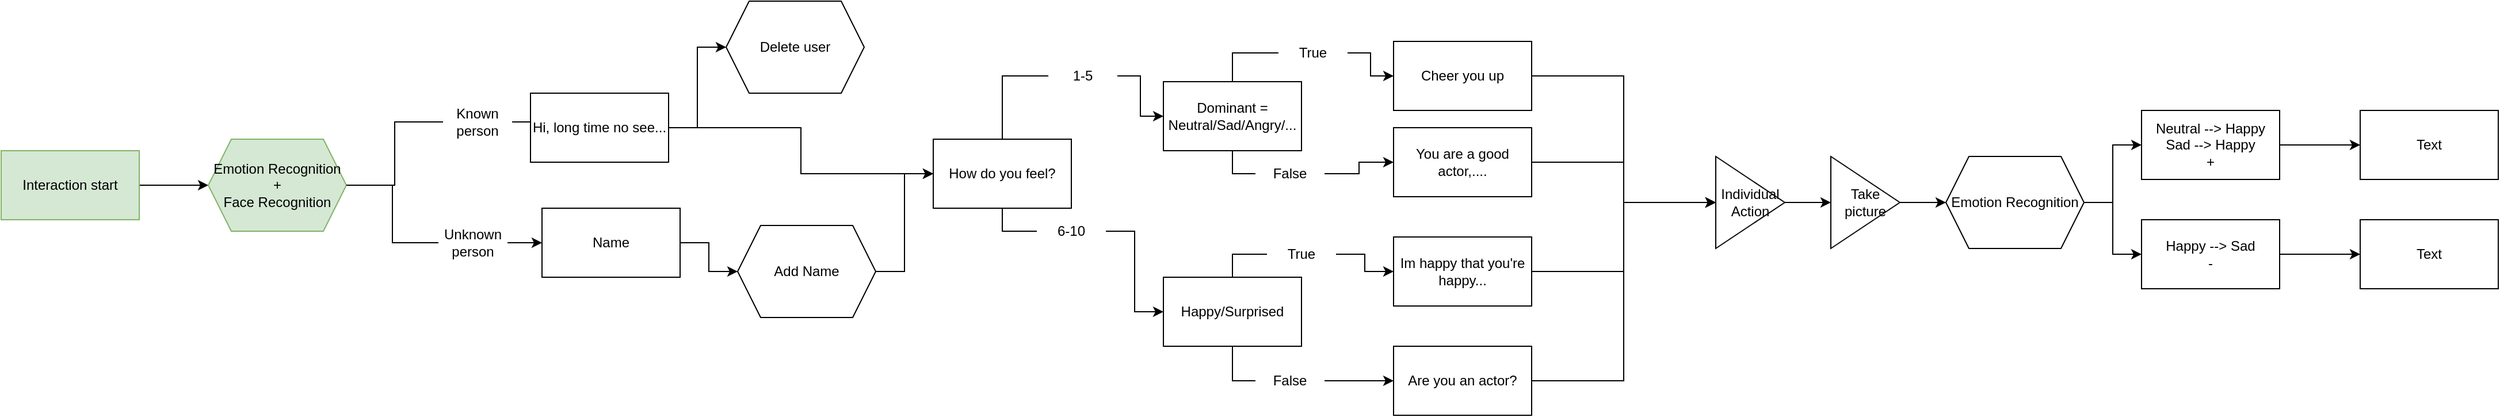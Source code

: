 <mxfile version="20.6.0" type="device"><diagram id="1VZSS36U5JJBFqU-2flU" name="Seite-1"><mxGraphModel dx="860" dy="562" grid="1" gridSize="10" guides="1" tooltips="1" connect="1" arrows="1" fold="1" page="1" pageScale="1" pageWidth="827" pageHeight="1169" math="0" shadow="0"><root><mxCell id="0"/><mxCell id="1" parent="0"/><mxCell id="GfXGNyxVkOguFjrgzP5P-6" style="edgeStyle=orthogonalEdgeStyle;rounded=0;orthogonalLoop=1;jettySize=auto;html=1;entryX=0;entryY=0.5;entryDx=0;entryDy=0;" edge="1" parent="1" source="GfXGNyxVkOguFjrgzP5P-1" target="GfXGNyxVkOguFjrgzP5P-4"><mxGeometry relative="1" as="geometry"/></mxCell><mxCell id="GfXGNyxVkOguFjrgzP5P-1" value="Interaction start" style="rounded=0;whiteSpace=wrap;html=1;fillColor=#d5e8d4;strokeColor=#82b366;" vertex="1" parent="1"><mxGeometry x="30" y="140" width="120" height="60" as="geometry"/></mxCell><mxCell id="GfXGNyxVkOguFjrgzP5P-9" style="edgeStyle=orthogonalEdgeStyle;rounded=0;orthogonalLoop=1;jettySize=auto;html=1;entryX=0;entryY=0.5;entryDx=0;entryDy=0;startArrow=none;" edge="1" parent="1" source="GfXGNyxVkOguFjrgzP5P-11" target="GfXGNyxVkOguFjrgzP5P-7"><mxGeometry relative="1" as="geometry"/></mxCell><mxCell id="GfXGNyxVkOguFjrgzP5P-10" style="edgeStyle=orthogonalEdgeStyle;rounded=0;orthogonalLoop=1;jettySize=auto;html=1;entryX=0;entryY=0.5;entryDx=0;entryDy=0;startArrow=none;" edge="1" parent="1" source="GfXGNyxVkOguFjrgzP5P-13" target="GfXGNyxVkOguFjrgzP5P-8"><mxGeometry relative="1" as="geometry"/></mxCell><mxCell id="GfXGNyxVkOguFjrgzP5P-4" value="Emotion Recognition +&lt;br&gt;Face Recognition" style="shape=hexagon;perimeter=hexagonPerimeter2;whiteSpace=wrap;html=1;fixedSize=1;fillColor=#d5e8d4;strokeColor=#82b366;" vertex="1" parent="1"><mxGeometry x="210" y="130" width="120" height="80" as="geometry"/></mxCell><mxCell id="GfXGNyxVkOguFjrgzP5P-20" style="edgeStyle=orthogonalEdgeStyle;rounded=0;orthogonalLoop=1;jettySize=auto;html=1;entryX=0;entryY=0.5;entryDx=0;entryDy=0;" edge="1" parent="1" source="GfXGNyxVkOguFjrgzP5P-7" target="GfXGNyxVkOguFjrgzP5P-19"><mxGeometry relative="1" as="geometry"/></mxCell><mxCell id="GfXGNyxVkOguFjrgzP5P-74" style="edgeStyle=orthogonalEdgeStyle;rounded=0;orthogonalLoop=1;jettySize=auto;html=1;entryX=0;entryY=0.5;entryDx=0;entryDy=0;fontColor=#FF0000;" edge="1" parent="1" source="GfXGNyxVkOguFjrgzP5P-7" target="GfXGNyxVkOguFjrgzP5P-73"><mxGeometry relative="1" as="geometry"/></mxCell><mxCell id="GfXGNyxVkOguFjrgzP5P-7" value="Hi, long time no see..." style="rounded=0;whiteSpace=wrap;html=1;" vertex="1" parent="1"><mxGeometry x="490" y="90" width="120" height="60" as="geometry"/></mxCell><mxCell id="GfXGNyxVkOguFjrgzP5P-18" style="edgeStyle=orthogonalEdgeStyle;rounded=0;orthogonalLoop=1;jettySize=auto;html=1;" edge="1" parent="1" source="GfXGNyxVkOguFjrgzP5P-8" target="GfXGNyxVkOguFjrgzP5P-17"><mxGeometry relative="1" as="geometry"/></mxCell><mxCell id="GfXGNyxVkOguFjrgzP5P-8" value="Name" style="rounded=0;whiteSpace=wrap;html=1;" vertex="1" parent="1"><mxGeometry x="500" y="190" width="120" height="60" as="geometry"/></mxCell><mxCell id="GfXGNyxVkOguFjrgzP5P-11" value="Known person" style="text;html=1;strokeColor=none;fillColor=none;align=center;verticalAlign=middle;whiteSpace=wrap;rounded=0;" vertex="1" parent="1"><mxGeometry x="414" y="100" width="60" height="30" as="geometry"/></mxCell><mxCell id="GfXGNyxVkOguFjrgzP5P-12" value="" style="edgeStyle=orthogonalEdgeStyle;rounded=0;orthogonalLoop=1;jettySize=auto;html=1;entryX=0;entryY=0.5;entryDx=0;entryDy=0;endArrow=none;" edge="1" parent="1" source="GfXGNyxVkOguFjrgzP5P-4" target="GfXGNyxVkOguFjrgzP5P-11"><mxGeometry relative="1" as="geometry"><mxPoint x="330" y="170" as="sourcePoint"/><mxPoint x="490" y="120" as="targetPoint"/></mxGeometry></mxCell><mxCell id="GfXGNyxVkOguFjrgzP5P-13" value="Unknown person" style="text;html=1;strokeColor=none;fillColor=none;align=center;verticalAlign=middle;whiteSpace=wrap;rounded=0;" vertex="1" parent="1"><mxGeometry x="410" y="205" width="60" height="30" as="geometry"/></mxCell><mxCell id="GfXGNyxVkOguFjrgzP5P-16" value="" style="edgeStyle=orthogonalEdgeStyle;rounded=0;orthogonalLoop=1;jettySize=auto;html=1;entryX=0;entryY=0.5;entryDx=0;entryDy=0;endArrow=none;" edge="1" parent="1" source="GfXGNyxVkOguFjrgzP5P-4" target="GfXGNyxVkOguFjrgzP5P-13"><mxGeometry relative="1" as="geometry"><mxPoint x="330" y="170" as="sourcePoint"/><mxPoint x="490" y="220" as="targetPoint"/></mxGeometry></mxCell><mxCell id="GfXGNyxVkOguFjrgzP5P-21" style="edgeStyle=orthogonalEdgeStyle;rounded=0;orthogonalLoop=1;jettySize=auto;html=1;entryX=0;entryY=0.5;entryDx=0;entryDy=0;" edge="1" parent="1" source="GfXGNyxVkOguFjrgzP5P-17" target="GfXGNyxVkOguFjrgzP5P-19"><mxGeometry relative="1" as="geometry"/></mxCell><mxCell id="GfXGNyxVkOguFjrgzP5P-17" value="Add Name" style="shape=hexagon;perimeter=hexagonPerimeter2;whiteSpace=wrap;html=1;fixedSize=1;" vertex="1" parent="1"><mxGeometry x="670" y="205" width="120" height="80" as="geometry"/></mxCell><mxCell id="GfXGNyxVkOguFjrgzP5P-28" style="edgeStyle=orthogonalEdgeStyle;rounded=0;orthogonalLoop=1;jettySize=auto;html=1;entryX=0;entryY=0.5;entryDx=0;entryDy=0;startArrow=none;" edge="1" parent="1" source="GfXGNyxVkOguFjrgzP5P-30" target="GfXGNyxVkOguFjrgzP5P-26"><mxGeometry relative="1" as="geometry"/></mxCell><mxCell id="GfXGNyxVkOguFjrgzP5P-29" style="edgeStyle=orthogonalEdgeStyle;rounded=0;orthogonalLoop=1;jettySize=auto;html=1;entryX=0;entryY=0.5;entryDx=0;entryDy=0;startArrow=none;" edge="1" parent="1" source="GfXGNyxVkOguFjrgzP5P-32" target="GfXGNyxVkOguFjrgzP5P-27"><mxGeometry relative="1" as="geometry"/></mxCell><mxCell id="GfXGNyxVkOguFjrgzP5P-19" value="How do you feel?" style="rounded=0;whiteSpace=wrap;html=1;" vertex="1" parent="1"><mxGeometry x="840" y="130" width="120" height="60" as="geometry"/></mxCell><mxCell id="GfXGNyxVkOguFjrgzP5P-36" style="edgeStyle=orthogonalEdgeStyle;rounded=0;orthogonalLoop=1;jettySize=auto;html=1;entryX=0;entryY=0.5;entryDx=0;entryDy=0;startArrow=none;" edge="1" parent="1" source="GfXGNyxVkOguFjrgzP5P-38" target="GfXGNyxVkOguFjrgzP5P-34"><mxGeometry relative="1" as="geometry"/></mxCell><mxCell id="GfXGNyxVkOguFjrgzP5P-37" style="edgeStyle=orthogonalEdgeStyle;rounded=0;orthogonalLoop=1;jettySize=auto;html=1;entryX=0;entryY=0.5;entryDx=0;entryDy=0;startArrow=none;" edge="1" parent="1" source="GfXGNyxVkOguFjrgzP5P-40" target="GfXGNyxVkOguFjrgzP5P-35"><mxGeometry relative="1" as="geometry"/></mxCell><mxCell id="GfXGNyxVkOguFjrgzP5P-26" value="Dominant = Neutral/Sad/Angry/..." style="rounded=0;whiteSpace=wrap;html=1;" vertex="1" parent="1"><mxGeometry x="1040" y="80" width="120" height="60" as="geometry"/></mxCell><mxCell id="GfXGNyxVkOguFjrgzP5P-45" style="edgeStyle=orthogonalEdgeStyle;rounded=0;orthogonalLoop=1;jettySize=auto;html=1;entryX=0;entryY=0.5;entryDx=0;entryDy=0;startArrow=none;" edge="1" parent="1" source="GfXGNyxVkOguFjrgzP5P-49" target="GfXGNyxVkOguFjrgzP5P-43"><mxGeometry relative="1" as="geometry"/></mxCell><mxCell id="GfXGNyxVkOguFjrgzP5P-46" style="edgeStyle=orthogonalEdgeStyle;rounded=0;orthogonalLoop=1;jettySize=auto;html=1;entryX=0;entryY=0.5;entryDx=0;entryDy=0;startArrow=none;" edge="1" parent="1" source="GfXGNyxVkOguFjrgzP5P-47" target="GfXGNyxVkOguFjrgzP5P-44"><mxGeometry relative="1" as="geometry"/></mxCell><mxCell id="GfXGNyxVkOguFjrgzP5P-27" value="Happy/Surprised" style="rounded=0;whiteSpace=wrap;html=1;" vertex="1" parent="1"><mxGeometry x="1040" y="250" width="120" height="60" as="geometry"/></mxCell><mxCell id="GfXGNyxVkOguFjrgzP5P-30" value="1-5" style="text;html=1;strokeColor=none;fillColor=none;align=center;verticalAlign=middle;whiteSpace=wrap;rounded=0;" vertex="1" parent="1"><mxGeometry x="940" y="60" width="60" height="30" as="geometry"/></mxCell><mxCell id="GfXGNyxVkOguFjrgzP5P-31" value="" style="edgeStyle=orthogonalEdgeStyle;rounded=0;orthogonalLoop=1;jettySize=auto;html=1;entryX=0;entryY=0.5;entryDx=0;entryDy=0;endArrow=none;" edge="1" parent="1" source="GfXGNyxVkOguFjrgzP5P-19" target="GfXGNyxVkOguFjrgzP5P-30"><mxGeometry relative="1" as="geometry"><mxPoint x="960" y="160" as="sourcePoint"/><mxPoint x="1040" y="110" as="targetPoint"/></mxGeometry></mxCell><mxCell id="GfXGNyxVkOguFjrgzP5P-32" value="6-10" style="text;html=1;strokeColor=none;fillColor=none;align=center;verticalAlign=middle;whiteSpace=wrap;rounded=0;" vertex="1" parent="1"><mxGeometry x="930" y="195" width="60" height="30" as="geometry"/></mxCell><mxCell id="GfXGNyxVkOguFjrgzP5P-33" value="" style="edgeStyle=orthogonalEdgeStyle;rounded=0;orthogonalLoop=1;jettySize=auto;html=1;entryX=0;entryY=0.5;entryDx=0;entryDy=0;endArrow=none;" edge="1" parent="1" source="GfXGNyxVkOguFjrgzP5P-19" target="GfXGNyxVkOguFjrgzP5P-32"><mxGeometry relative="1" as="geometry"><mxPoint x="960" y="160" as="sourcePoint"/><mxPoint x="1040" y="210" as="targetPoint"/></mxGeometry></mxCell><mxCell id="GfXGNyxVkOguFjrgzP5P-52" style="edgeStyle=orthogonalEdgeStyle;rounded=0;orthogonalLoop=1;jettySize=auto;html=1;entryX=0;entryY=0.5;entryDx=0;entryDy=0;" edge="1" parent="1" source="GfXGNyxVkOguFjrgzP5P-34" target="GfXGNyxVkOguFjrgzP5P-51"><mxGeometry relative="1" as="geometry"/></mxCell><mxCell id="GfXGNyxVkOguFjrgzP5P-34" value="Cheer you up" style="rounded=0;whiteSpace=wrap;html=1;" vertex="1" parent="1"><mxGeometry x="1240" y="45" width="120" height="60" as="geometry"/></mxCell><mxCell id="GfXGNyxVkOguFjrgzP5P-53" style="edgeStyle=orthogonalEdgeStyle;rounded=0;orthogonalLoop=1;jettySize=auto;html=1;entryX=0;entryY=0.5;entryDx=0;entryDy=0;" edge="1" parent="1" source="GfXGNyxVkOguFjrgzP5P-35" target="GfXGNyxVkOguFjrgzP5P-51"><mxGeometry relative="1" as="geometry"/></mxCell><mxCell id="GfXGNyxVkOguFjrgzP5P-35" value="You are a good actor,...." style="rounded=0;whiteSpace=wrap;html=1;" vertex="1" parent="1"><mxGeometry x="1240" y="120" width="120" height="60" as="geometry"/></mxCell><mxCell id="GfXGNyxVkOguFjrgzP5P-38" value="True" style="text;html=1;strokeColor=none;fillColor=none;align=center;verticalAlign=middle;whiteSpace=wrap;rounded=0;" vertex="1" parent="1"><mxGeometry x="1140" y="40" width="60" height="30" as="geometry"/></mxCell><mxCell id="GfXGNyxVkOguFjrgzP5P-39" value="" style="edgeStyle=orthogonalEdgeStyle;rounded=0;orthogonalLoop=1;jettySize=auto;html=1;entryX=0;entryY=0.5;entryDx=0;entryDy=0;endArrow=none;" edge="1" parent="1" source="GfXGNyxVkOguFjrgzP5P-26" target="GfXGNyxVkOguFjrgzP5P-38"><mxGeometry relative="1" as="geometry"><mxPoint x="1160" y="110" as="sourcePoint"/><mxPoint x="1240" y="75" as="targetPoint"/></mxGeometry></mxCell><mxCell id="GfXGNyxVkOguFjrgzP5P-40" value="False" style="text;html=1;strokeColor=none;fillColor=none;align=center;verticalAlign=middle;whiteSpace=wrap;rounded=0;" vertex="1" parent="1"><mxGeometry x="1120" y="145" width="60" height="30" as="geometry"/></mxCell><mxCell id="GfXGNyxVkOguFjrgzP5P-41" value="" style="edgeStyle=orthogonalEdgeStyle;rounded=0;orthogonalLoop=1;jettySize=auto;html=1;entryX=0;entryY=0.5;entryDx=0;entryDy=0;endArrow=none;" edge="1" parent="1" source="GfXGNyxVkOguFjrgzP5P-26" target="GfXGNyxVkOguFjrgzP5P-40"><mxGeometry relative="1" as="geometry"><mxPoint x="1160" y="110" as="sourcePoint"/><mxPoint x="1240" y="150" as="targetPoint"/></mxGeometry></mxCell><mxCell id="GfXGNyxVkOguFjrgzP5P-54" style="edgeStyle=orthogonalEdgeStyle;rounded=0;orthogonalLoop=1;jettySize=auto;html=1;entryX=0;entryY=0.5;entryDx=0;entryDy=0;" edge="1" parent="1" source="GfXGNyxVkOguFjrgzP5P-43" target="GfXGNyxVkOguFjrgzP5P-51"><mxGeometry relative="1" as="geometry"/></mxCell><mxCell id="GfXGNyxVkOguFjrgzP5P-43" value="Im happy that you're happy..." style="rounded=0;whiteSpace=wrap;html=1;" vertex="1" parent="1"><mxGeometry x="1240" y="215" width="120" height="60" as="geometry"/></mxCell><mxCell id="GfXGNyxVkOguFjrgzP5P-57" style="edgeStyle=orthogonalEdgeStyle;rounded=0;orthogonalLoop=1;jettySize=auto;html=1;entryX=0;entryY=0.5;entryDx=0;entryDy=0;" edge="1" parent="1" source="GfXGNyxVkOguFjrgzP5P-44" target="GfXGNyxVkOguFjrgzP5P-51"><mxGeometry relative="1" as="geometry"/></mxCell><mxCell id="GfXGNyxVkOguFjrgzP5P-44" value="Are you an actor?" style="rounded=0;whiteSpace=wrap;html=1;" vertex="1" parent="1"><mxGeometry x="1240" y="310" width="120" height="60" as="geometry"/></mxCell><mxCell id="GfXGNyxVkOguFjrgzP5P-47" value="False" style="text;html=1;strokeColor=none;fillColor=none;align=center;verticalAlign=middle;whiteSpace=wrap;rounded=0;" vertex="1" parent="1"><mxGeometry x="1120" y="325" width="60" height="30" as="geometry"/></mxCell><mxCell id="GfXGNyxVkOguFjrgzP5P-48" value="" style="edgeStyle=orthogonalEdgeStyle;rounded=0;orthogonalLoop=1;jettySize=auto;html=1;entryX=0;entryY=0.5;entryDx=0;entryDy=0;endArrow=none;" edge="1" parent="1" source="GfXGNyxVkOguFjrgzP5P-27" target="GfXGNyxVkOguFjrgzP5P-47"><mxGeometry relative="1" as="geometry"><mxPoint x="1160" y="280" as="sourcePoint"/><mxPoint x="1240" y="340" as="targetPoint"/></mxGeometry></mxCell><mxCell id="GfXGNyxVkOguFjrgzP5P-49" value="True" style="text;html=1;strokeColor=none;fillColor=none;align=center;verticalAlign=middle;whiteSpace=wrap;rounded=0;" vertex="1" parent="1"><mxGeometry x="1130" y="215" width="60" height="30" as="geometry"/></mxCell><mxCell id="GfXGNyxVkOguFjrgzP5P-50" value="" style="edgeStyle=orthogonalEdgeStyle;rounded=0;orthogonalLoop=1;jettySize=auto;html=1;entryX=0;entryY=0.5;entryDx=0;entryDy=0;endArrow=none;" edge="1" parent="1" source="GfXGNyxVkOguFjrgzP5P-27" target="GfXGNyxVkOguFjrgzP5P-49"><mxGeometry relative="1" as="geometry"><mxPoint x="1160" y="280" as="sourcePoint"/><mxPoint x="1240" y="245" as="targetPoint"/></mxGeometry></mxCell><mxCell id="GfXGNyxVkOguFjrgzP5P-59" style="edgeStyle=orthogonalEdgeStyle;rounded=0;orthogonalLoop=1;jettySize=auto;html=1;" edge="1" parent="1" source="GfXGNyxVkOguFjrgzP5P-51" target="GfXGNyxVkOguFjrgzP5P-58"><mxGeometry relative="1" as="geometry"/></mxCell><mxCell id="GfXGNyxVkOguFjrgzP5P-51" value="Individual Action" style="triangle;whiteSpace=wrap;html=1;" vertex="1" parent="1"><mxGeometry x="1520" y="145" width="60" height="80" as="geometry"/></mxCell><mxCell id="GfXGNyxVkOguFjrgzP5P-61" style="edgeStyle=orthogonalEdgeStyle;rounded=0;orthogonalLoop=1;jettySize=auto;html=1;" edge="1" parent="1" source="GfXGNyxVkOguFjrgzP5P-58" target="GfXGNyxVkOguFjrgzP5P-60"><mxGeometry relative="1" as="geometry"/></mxCell><mxCell id="GfXGNyxVkOguFjrgzP5P-58" value="Take picture" style="triangle;whiteSpace=wrap;html=1;" vertex="1" parent="1"><mxGeometry x="1620" y="145" width="60" height="80" as="geometry"/></mxCell><mxCell id="GfXGNyxVkOguFjrgzP5P-64" style="edgeStyle=orthogonalEdgeStyle;rounded=0;orthogonalLoop=1;jettySize=auto;html=1;entryX=0;entryY=0.5;entryDx=0;entryDy=0;" edge="1" parent="1" source="GfXGNyxVkOguFjrgzP5P-60" target="GfXGNyxVkOguFjrgzP5P-62"><mxGeometry relative="1" as="geometry"/></mxCell><mxCell id="GfXGNyxVkOguFjrgzP5P-65" style="edgeStyle=orthogonalEdgeStyle;rounded=0;orthogonalLoop=1;jettySize=auto;html=1;entryX=0;entryY=0.5;entryDx=0;entryDy=0;" edge="1" parent="1" source="GfXGNyxVkOguFjrgzP5P-60" target="GfXGNyxVkOguFjrgzP5P-63"><mxGeometry relative="1" as="geometry"/></mxCell><mxCell id="GfXGNyxVkOguFjrgzP5P-60" value="Emotion Recognition" style="shape=hexagon;perimeter=hexagonPerimeter2;whiteSpace=wrap;html=1;fixedSize=1;" vertex="1" parent="1"><mxGeometry x="1720" y="145" width="120" height="80" as="geometry"/></mxCell><mxCell id="GfXGNyxVkOguFjrgzP5P-67" style="edgeStyle=orthogonalEdgeStyle;rounded=0;orthogonalLoop=1;jettySize=auto;html=1;entryX=0;entryY=0.5;entryDx=0;entryDy=0;" edge="1" parent="1" source="GfXGNyxVkOguFjrgzP5P-62" target="GfXGNyxVkOguFjrgzP5P-66"><mxGeometry relative="1" as="geometry"/></mxCell><mxCell id="GfXGNyxVkOguFjrgzP5P-62" value="Neutral --&amp;gt; Happy&lt;br&gt;Sad --&amp;gt; Happy&lt;br&gt;+" style="rounded=0;whiteSpace=wrap;html=1;" vertex="1" parent="1"><mxGeometry x="1890" y="105" width="120" height="60" as="geometry"/></mxCell><mxCell id="GfXGNyxVkOguFjrgzP5P-69" style="edgeStyle=orthogonalEdgeStyle;rounded=0;orthogonalLoop=1;jettySize=auto;html=1;entryX=0;entryY=0.5;entryDx=0;entryDy=0;" edge="1" parent="1" source="GfXGNyxVkOguFjrgzP5P-63" target="GfXGNyxVkOguFjrgzP5P-68"><mxGeometry relative="1" as="geometry"/></mxCell><mxCell id="GfXGNyxVkOguFjrgzP5P-63" value="Happy --&amp;gt; Sad&lt;br&gt;-" style="rounded=0;whiteSpace=wrap;html=1;" vertex="1" parent="1"><mxGeometry x="1890" y="200" width="120" height="60" as="geometry"/></mxCell><mxCell id="GfXGNyxVkOguFjrgzP5P-66" value="Text" style="rounded=0;whiteSpace=wrap;html=1;" vertex="1" parent="1"><mxGeometry x="2080" y="105" width="120" height="60" as="geometry"/></mxCell><mxCell id="GfXGNyxVkOguFjrgzP5P-68" value="Text" style="rounded=0;whiteSpace=wrap;html=1;" vertex="1" parent="1"><mxGeometry x="2080" y="200" width="120" height="60" as="geometry"/></mxCell><mxCell id="GfXGNyxVkOguFjrgzP5P-73" value="&lt;font color=&quot;#000000&quot;&gt;Delete user&lt;/font&gt;" style="shape=hexagon;perimeter=hexagonPerimeter2;whiteSpace=wrap;html=1;fixedSize=1;fontColor=#FF0000;" vertex="1" parent="1"><mxGeometry x="660" y="10" width="120" height="80" as="geometry"/></mxCell></root></mxGraphModel></diagram></mxfile>